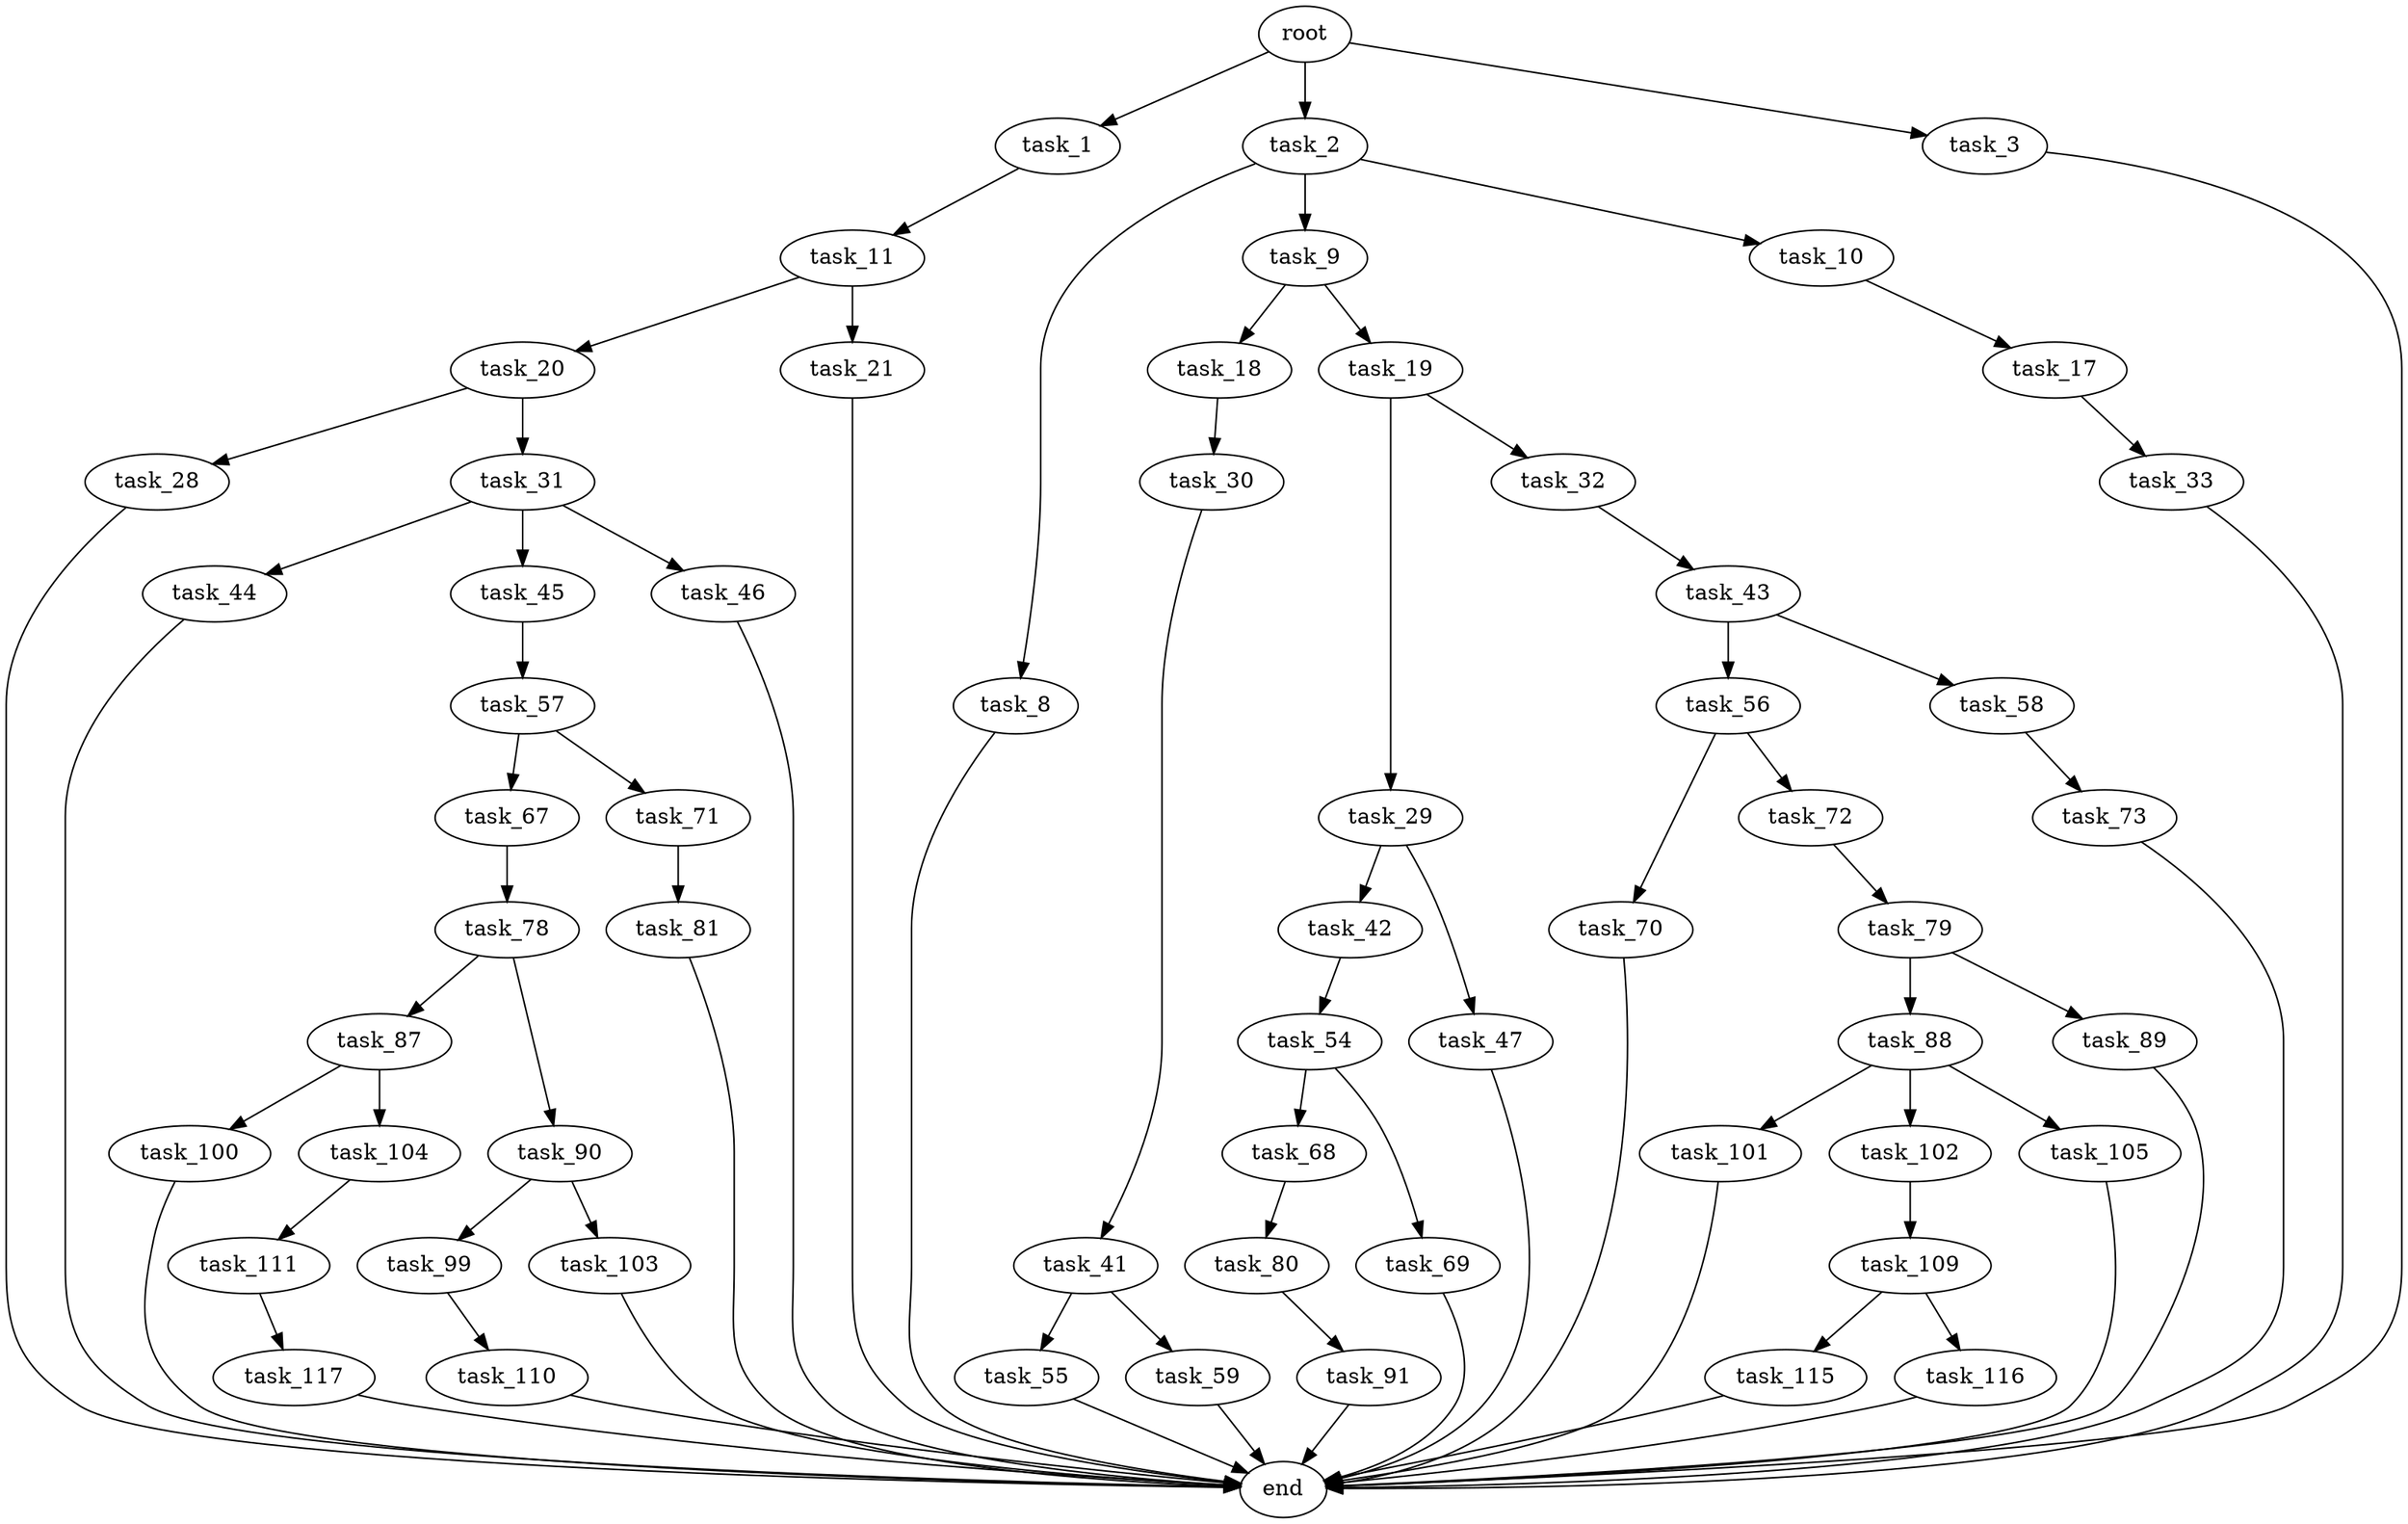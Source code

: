 digraph G {
  root [size="0.000000"];
  task_1 [size="375935331876.000000"];
  task_2 [size="32027667567.000000"];
  task_3 [size="25890056967.000000"];
  task_8 [size="497815977606.000000"];
  task_9 [size="17166808860.000000"];
  task_10 [size="25061924777.000000"];
  task_11 [size="6087290034.000000"];
  task_17 [size="33830012707.000000"];
  task_18 [size="38205909704.000000"];
  task_19 [size="606603869515.000000"];
  task_20 [size="4536737212.000000"];
  task_21 [size="134217728000.000000"];
  task_28 [size="28991029248.000000"];
  task_29 [size="24246089803.000000"];
  task_30 [size="368293445632.000000"];
  task_31 [size="231928233984.000000"];
  task_32 [size="4072320109.000000"];
  task_33 [size="68719476736.000000"];
  task_41 [size="393812405780.000000"];
  task_42 [size="179969678701.000000"];
  task_43 [size="29277321975.000000"];
  task_44 [size="1073741824000.000000"];
  task_45 [size="8589934592.000000"];
  task_46 [size="2967065776.000000"];
  task_47 [size="1940106904.000000"];
  task_54 [size="10899689823.000000"];
  task_55 [size="28236889669.000000"];
  task_56 [size="28991029248.000000"];
  task_57 [size="8589934592.000000"];
  task_58 [size="70787928736.000000"];
  task_59 [size="1922555799.000000"];
  task_67 [size="432703045985.000000"];
  task_68 [size="18470105328.000000"];
  task_69 [size="576449839096.000000"];
  task_70 [size="28991029248.000000"];
  task_71 [size="8589934592.000000"];
  task_72 [size="68719476736.000000"];
  task_73 [size="92645455556.000000"];
  task_78 [size="16315636671.000000"];
  task_79 [size="1426831918.000000"];
  task_80 [size="275933967162.000000"];
  task_81 [size="18950712439.000000"];
  task_87 [size="384197209592.000000"];
  task_88 [size="629589238632.000000"];
  task_89 [size="25368682427.000000"];
  task_90 [size="893306634912.000000"];
  task_91 [size="129803314465.000000"];
  task_99 [size="30047391645.000000"];
  task_100 [size="934953947781.000000"];
  task_101 [size="250533603454.000000"];
  task_102 [size="243560672548.000000"];
  task_103 [size="723212816169.000000"];
  task_104 [size="625211969.000000"];
  task_105 [size="14019856207.000000"];
  task_109 [size="226176286901.000000"];
  task_110 [size="9135721872.000000"];
  task_111 [size="72976253254.000000"];
  task_115 [size="9670637680.000000"];
  task_116 [size="1890743665.000000"];
  task_117 [size="8448750053.000000"];
  end [size="0.000000"];

  root -> task_1 [size="1.000000"];
  root -> task_2 [size="1.000000"];
  root -> task_3 [size="1.000000"];
  task_1 -> task_11 [size="411041792.000000"];
  task_2 -> task_8 [size="679477248.000000"];
  task_2 -> task_9 [size="679477248.000000"];
  task_2 -> task_10 [size="679477248.000000"];
  task_3 -> end [size="1.000000"];
  task_8 -> end [size="1.000000"];
  task_9 -> task_18 [size="411041792.000000"];
  task_9 -> task_19 [size="411041792.000000"];
  task_10 -> task_17 [size="679477248.000000"];
  task_11 -> task_20 [size="134217728.000000"];
  task_11 -> task_21 [size="134217728.000000"];
  task_17 -> task_33 [size="33554432.000000"];
  task_18 -> task_30 [size="679477248.000000"];
  task_19 -> task_29 [size="679477248.000000"];
  task_19 -> task_32 [size="679477248.000000"];
  task_20 -> task_28 [size="536870912.000000"];
  task_20 -> task_31 [size="536870912.000000"];
  task_21 -> end [size="1.000000"];
  task_28 -> end [size="1.000000"];
  task_29 -> task_42 [size="838860800.000000"];
  task_29 -> task_47 [size="838860800.000000"];
  task_30 -> task_41 [size="411041792.000000"];
  task_31 -> task_44 [size="301989888.000000"];
  task_31 -> task_45 [size="301989888.000000"];
  task_31 -> task_46 [size="301989888.000000"];
  task_32 -> task_43 [size="301989888.000000"];
  task_33 -> end [size="1.000000"];
  task_41 -> task_55 [size="838860800.000000"];
  task_41 -> task_59 [size="838860800.000000"];
  task_42 -> task_54 [size="301989888.000000"];
  task_43 -> task_56 [size="536870912.000000"];
  task_43 -> task_58 [size="536870912.000000"];
  task_44 -> end [size="1.000000"];
  task_45 -> task_57 [size="33554432.000000"];
  task_46 -> end [size="1.000000"];
  task_47 -> end [size="1.000000"];
  task_54 -> task_68 [size="209715200.000000"];
  task_54 -> task_69 [size="209715200.000000"];
  task_55 -> end [size="1.000000"];
  task_56 -> task_70 [size="75497472.000000"];
  task_56 -> task_72 [size="75497472.000000"];
  task_57 -> task_67 [size="33554432.000000"];
  task_57 -> task_71 [size="33554432.000000"];
  task_58 -> task_73 [size="75497472.000000"];
  task_59 -> end [size="1.000000"];
  task_67 -> task_78 [size="536870912.000000"];
  task_68 -> task_80 [size="536870912.000000"];
  task_69 -> end [size="1.000000"];
  task_70 -> end [size="1.000000"];
  task_71 -> task_81 [size="33554432.000000"];
  task_72 -> task_79 [size="134217728.000000"];
  task_73 -> end [size="1.000000"];
  task_78 -> task_87 [size="536870912.000000"];
  task_78 -> task_90 [size="536870912.000000"];
  task_79 -> task_88 [size="33554432.000000"];
  task_79 -> task_89 [size="33554432.000000"];
  task_80 -> task_91 [size="411041792.000000"];
  task_81 -> end [size="1.000000"];
  task_87 -> task_100 [size="301989888.000000"];
  task_87 -> task_104 [size="301989888.000000"];
  task_88 -> task_101 [size="536870912.000000"];
  task_88 -> task_102 [size="536870912.000000"];
  task_88 -> task_105 [size="536870912.000000"];
  task_89 -> end [size="1.000000"];
  task_90 -> task_99 [size="536870912.000000"];
  task_90 -> task_103 [size="536870912.000000"];
  task_91 -> end [size="1.000000"];
  task_99 -> task_110 [size="33554432.000000"];
  task_100 -> end [size="1.000000"];
  task_101 -> end [size="1.000000"];
  task_102 -> task_109 [size="679477248.000000"];
  task_103 -> end [size="1.000000"];
  task_104 -> task_111 [size="33554432.000000"];
  task_105 -> end [size="1.000000"];
  task_109 -> task_115 [size="209715200.000000"];
  task_109 -> task_116 [size="209715200.000000"];
  task_110 -> end [size="1.000000"];
  task_111 -> task_117 [size="75497472.000000"];
  task_115 -> end [size="1.000000"];
  task_116 -> end [size="1.000000"];
  task_117 -> end [size="1.000000"];
}
